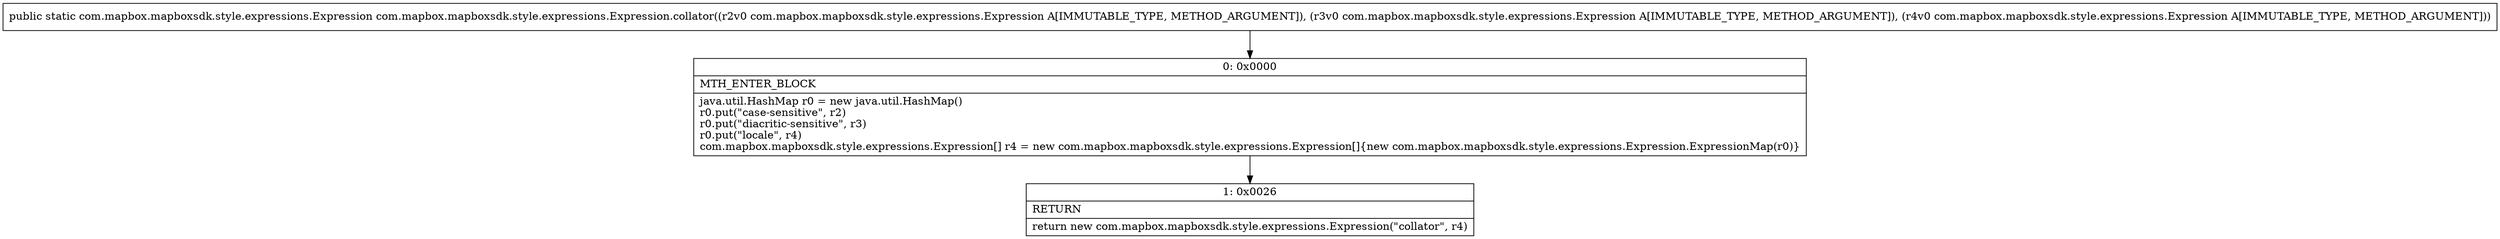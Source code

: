 digraph "CFG forcom.mapbox.mapboxsdk.style.expressions.Expression.collator(Lcom\/mapbox\/mapboxsdk\/style\/expressions\/Expression;Lcom\/mapbox\/mapboxsdk\/style\/expressions\/Expression;Lcom\/mapbox\/mapboxsdk\/style\/expressions\/Expression;)Lcom\/mapbox\/mapboxsdk\/style\/expressions\/Expression;" {
Node_0 [shape=record,label="{0\:\ 0x0000|MTH_ENTER_BLOCK\l|java.util.HashMap r0 = new java.util.HashMap()\lr0.put(\"case\-sensitive\", r2)\lr0.put(\"diacritic\-sensitive\", r3)\lr0.put(\"locale\", r4)\lcom.mapbox.mapboxsdk.style.expressions.Expression[] r4 = new com.mapbox.mapboxsdk.style.expressions.Expression[]\{new com.mapbox.mapboxsdk.style.expressions.Expression.ExpressionMap(r0)\}\l}"];
Node_1 [shape=record,label="{1\:\ 0x0026|RETURN\l|return new com.mapbox.mapboxsdk.style.expressions.Expression(\"collator\", r4)\l}"];
MethodNode[shape=record,label="{public static com.mapbox.mapboxsdk.style.expressions.Expression com.mapbox.mapboxsdk.style.expressions.Expression.collator((r2v0 com.mapbox.mapboxsdk.style.expressions.Expression A[IMMUTABLE_TYPE, METHOD_ARGUMENT]), (r3v0 com.mapbox.mapboxsdk.style.expressions.Expression A[IMMUTABLE_TYPE, METHOD_ARGUMENT]), (r4v0 com.mapbox.mapboxsdk.style.expressions.Expression A[IMMUTABLE_TYPE, METHOD_ARGUMENT])) }"];
MethodNode -> Node_0;
Node_0 -> Node_1;
}

